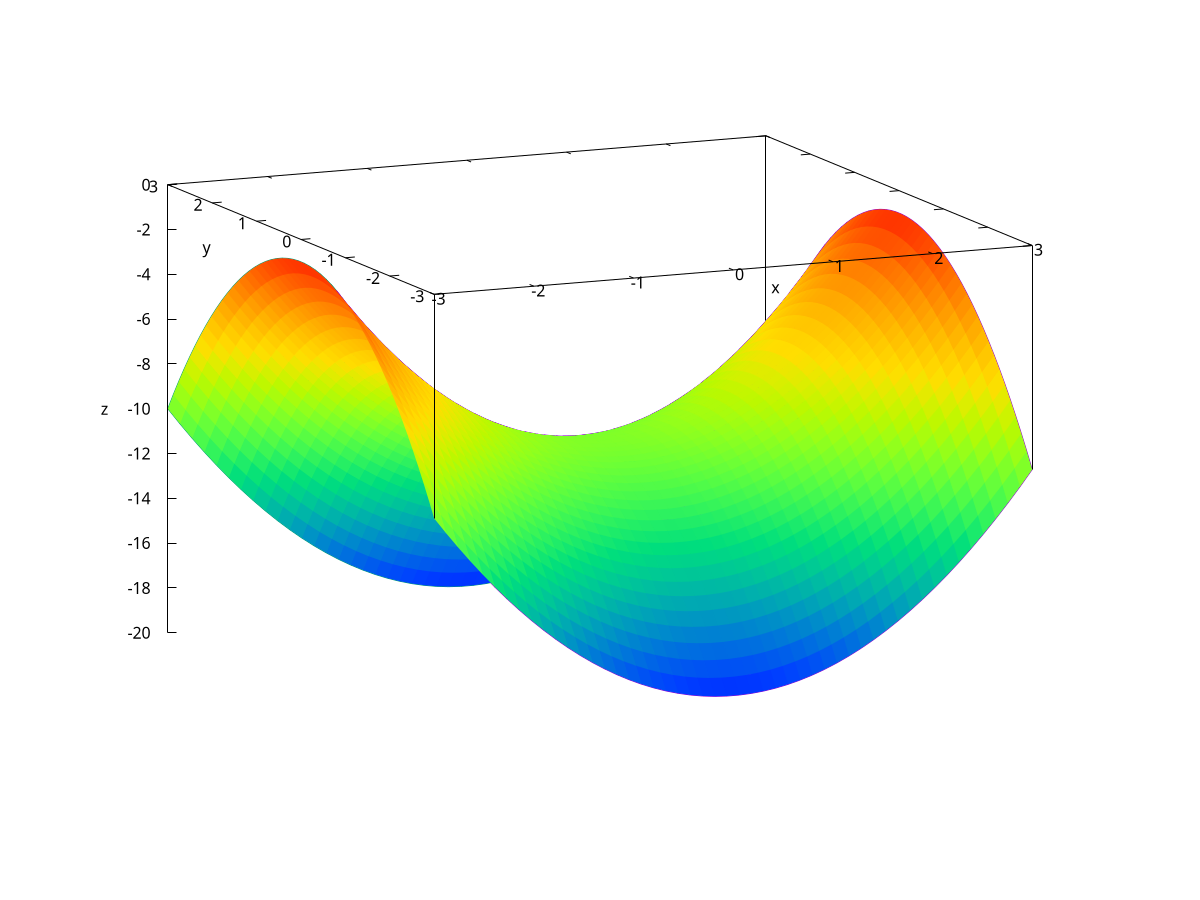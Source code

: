 set terminal pdfcairo enhanced color size 8,8 font "Times New Roman, 14"
set output "./Function_output_3d.pdf"
# 一般set isosamples 用于二维函数x，y方向的点数指定
# 一般set samples 用于一维函数的数据指定
# set samples 5
set isosamples 50

# 坐标轴标签
set xlabel 'x'
set ylabel 'y'
set zlabel 'z'
set view 75,336

# 设置图注
unset key
set xyplane at 0
# 是否隐藏不可见部分
set hidden3d


# 设置色谱
set pm3d
set palette rgbformulae 22,13,-31
# 隐藏色标 --> colormap
unset colorbox

# 设置绘制范围
set xr [-3:3]
set yr [-3:3]


# 绘制3D函数
# 乘方使用**, 而非^
f(x, y) = x**2-y**2-10
splot f(x, y)


unset out


# 绘制结束后暂停展示
# pause -1





